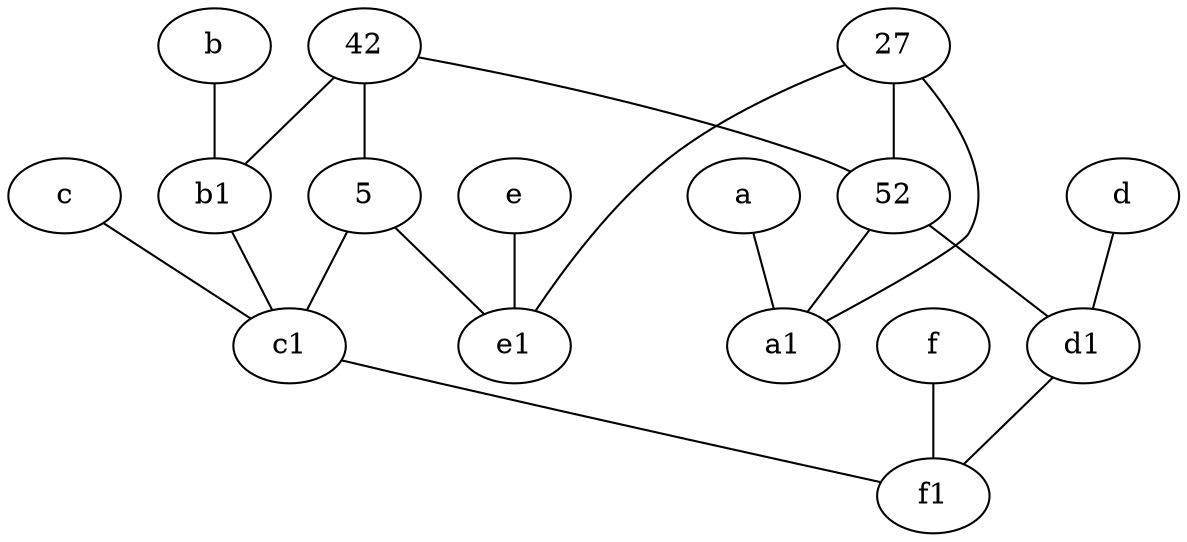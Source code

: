 graph {
	node [labelfontsize=50]
	27 [labelfontsize=50]
	52 [labelfontsize=50]
	e1 [labelfontsize=50 pos="7,7!"]
	c1 [labelfontsize=50 pos="4.5,3!"]
	d1 [labelfontsize=50 pos="3,5!"]
	5 [labelfontsize=50]
	b1 [labelfontsize=50 pos="9,4!"]
	d [labelfontsize=50 pos="2,5!"]
	f [labelfontsize=50 pos="3,9!"]
	b [labelfontsize=50 pos="10,4!"]
	42 [labelfontsize=50]
	c [labelfontsize=50 pos="4.5,2!"]
	a [labelfontsize=50 pos="8,2!"]
	e [labelfontsize=50 pos="7,9!"]
	a1 [labelfontsize=50 pos="8,3!"]
	f1 [labelfontsize=50 pos="3,8!"]
	52 -- d1
	a -- a1
	5 -- e1
	42 -- b1
	c -- c1
	d -- d1
	27 -- a1
	e -- e1
	5 -- c1
	42 -- 52
	f -- f1
	b1 -- c1
	27 -- 52
	27 -- e1
	52 -- a1
	42 -- 5
	d1 -- f1
	c1 -- f1
	b -- b1
}

